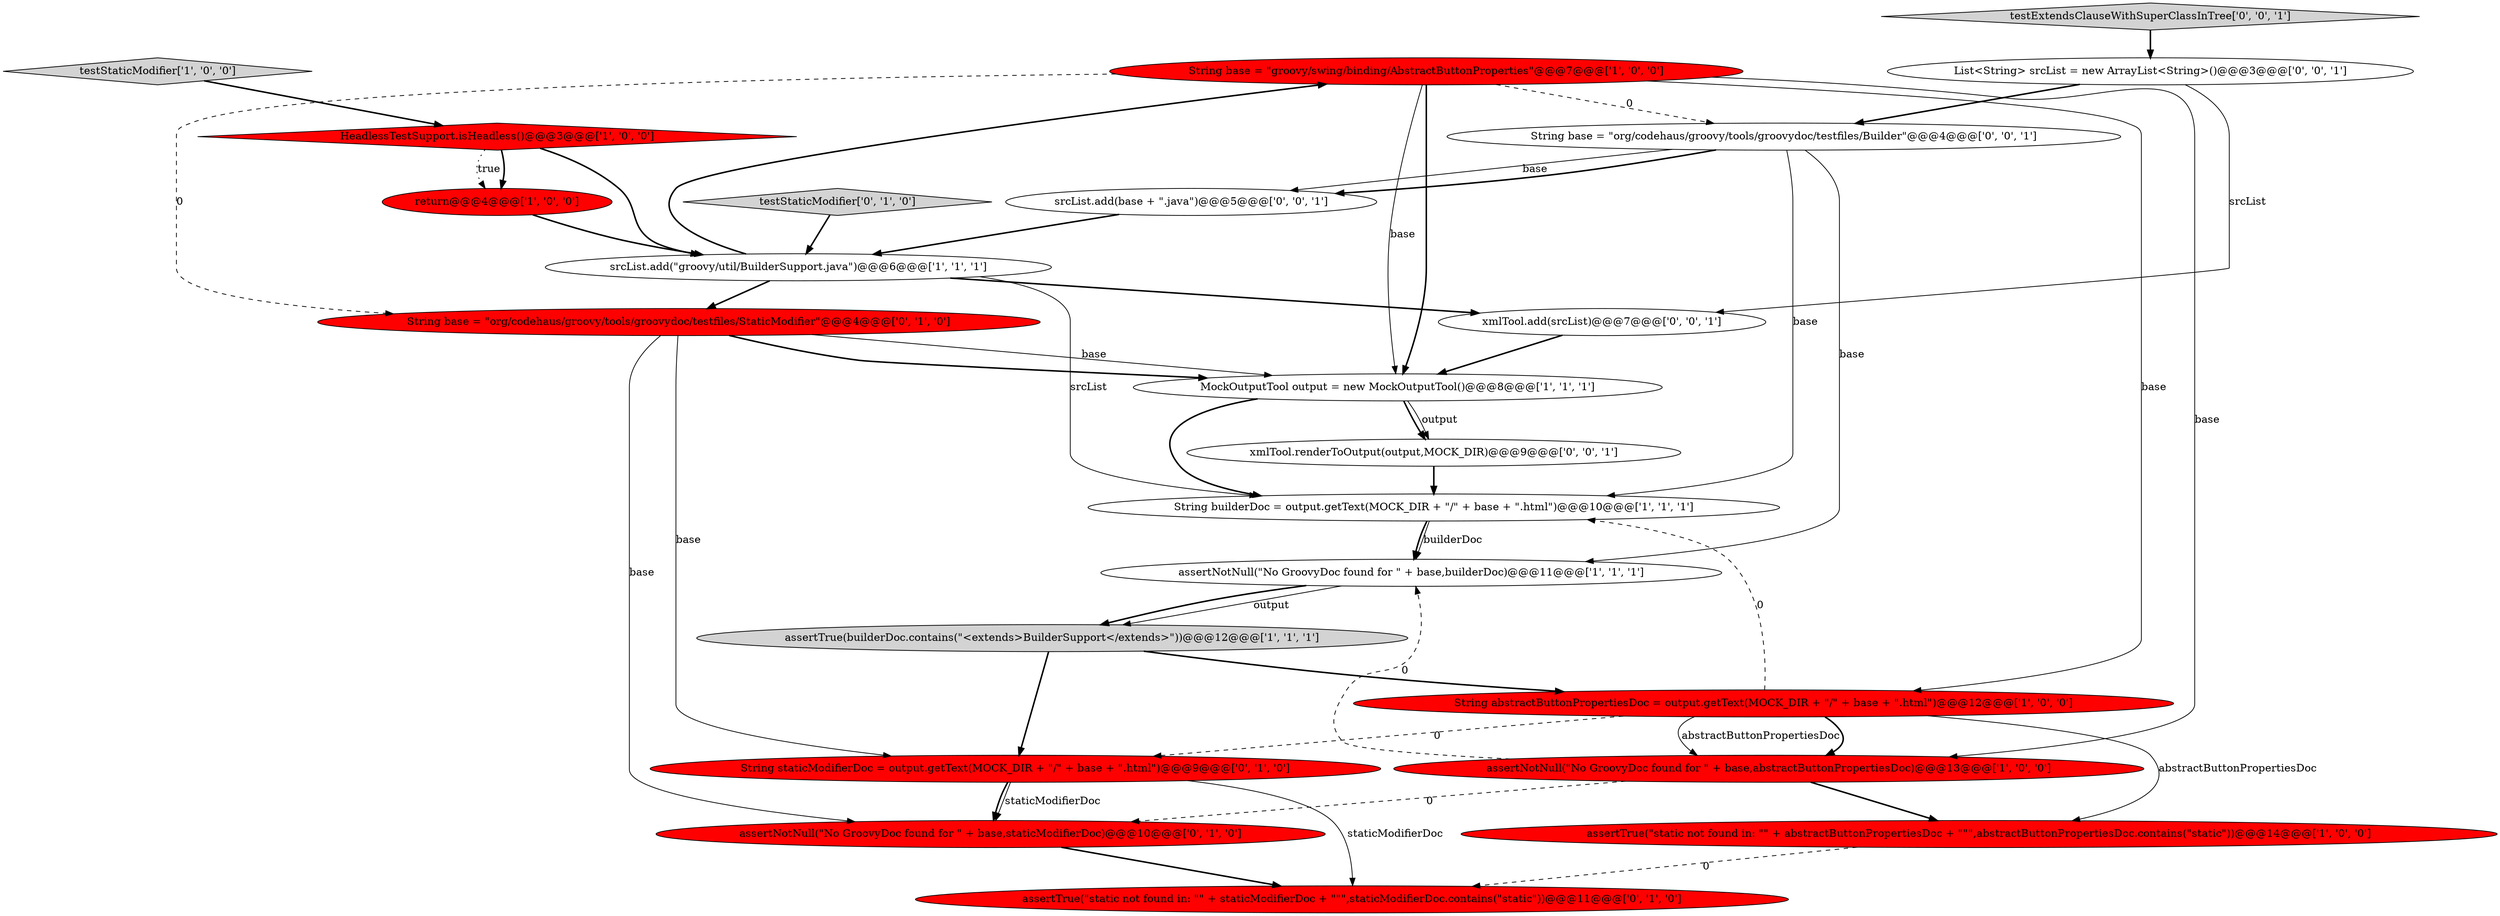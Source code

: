 digraph {
22 [style = filled, label = "xmlTool.add(srcList)@@@7@@@['0', '0', '1']", fillcolor = white, shape = ellipse image = "AAA0AAABBB3BBB"];
0 [style = filled, label = "return@@@4@@@['1', '0', '0']", fillcolor = red, shape = ellipse image = "AAA1AAABBB1BBB"];
16 [style = filled, label = "assertNotNull(\"No GroovyDoc found for \" + base,staticModifierDoc)@@@10@@@['0', '1', '0']", fillcolor = red, shape = ellipse image = "AAA1AAABBB2BBB"];
20 [style = filled, label = "testExtendsClauseWithSuperClassInTree['0', '0', '1']", fillcolor = lightgray, shape = diamond image = "AAA0AAABBB3BBB"];
21 [style = filled, label = "List<String> srcList = new ArrayList<String>()@@@3@@@['0', '0', '1']", fillcolor = white, shape = ellipse image = "AAA0AAABBB3BBB"];
13 [style = filled, label = "testStaticModifier['0', '1', '0']", fillcolor = lightgray, shape = diamond image = "AAA0AAABBB2BBB"];
14 [style = filled, label = "String base = \"org/codehaus/groovy/tools/groovydoc/testfiles/StaticModifier\"@@@4@@@['0', '1', '0']", fillcolor = red, shape = ellipse image = "AAA1AAABBB2BBB"];
6 [style = filled, label = "String abstractButtonPropertiesDoc = output.getText(MOCK_DIR + \"/\" + base + \".html\")@@@12@@@['1', '0', '0']", fillcolor = red, shape = ellipse image = "AAA1AAABBB1BBB"];
2 [style = filled, label = "assertTrue(\"static not found in: \"\" + abstractButtonPropertiesDoc + \"\"\",abstractButtonPropertiesDoc.contains(\"static\"))@@@14@@@['1', '0', '0']", fillcolor = red, shape = ellipse image = "AAA1AAABBB1BBB"];
18 [style = filled, label = "srcList.add(base + \".java\")@@@5@@@['0', '0', '1']", fillcolor = white, shape = ellipse image = "AAA0AAABBB3BBB"];
7 [style = filled, label = "testStaticModifier['1', '0', '0']", fillcolor = lightgray, shape = diamond image = "AAA0AAABBB1BBB"];
5 [style = filled, label = "String base = \"groovy/swing/binding/AbstractButtonProperties\"@@@7@@@['1', '0', '0']", fillcolor = red, shape = ellipse image = "AAA1AAABBB1BBB"];
10 [style = filled, label = "srcList.add(\"groovy/util/BuilderSupport.java\")@@@6@@@['1', '1', '1']", fillcolor = white, shape = ellipse image = "AAA0AAABBB1BBB"];
11 [style = filled, label = "String builderDoc = output.getText(MOCK_DIR + \"/\" + base + \".html\")@@@10@@@['1', '1', '1']", fillcolor = white, shape = ellipse image = "AAA0AAABBB1BBB"];
17 [style = filled, label = "String base = \"org/codehaus/groovy/tools/groovydoc/testfiles/Builder\"@@@4@@@['0', '0', '1']", fillcolor = white, shape = ellipse image = "AAA0AAABBB3BBB"];
1 [style = filled, label = "assertTrue(builderDoc.contains(\"<extends>BuilderSupport</extends>\"))@@@12@@@['1', '1', '1']", fillcolor = lightgray, shape = ellipse image = "AAA0AAABBB1BBB"];
12 [style = filled, label = "String staticModifierDoc = output.getText(MOCK_DIR + \"/\" + base + \".html\")@@@9@@@['0', '1', '0']", fillcolor = red, shape = ellipse image = "AAA1AAABBB2BBB"];
8 [style = filled, label = "HeadlessTestSupport.isHeadless()@@@3@@@['1', '0', '0']", fillcolor = red, shape = diamond image = "AAA1AAABBB1BBB"];
3 [style = filled, label = "MockOutputTool output = new MockOutputTool()@@@8@@@['1', '1', '1']", fillcolor = white, shape = ellipse image = "AAA0AAABBB1BBB"];
15 [style = filled, label = "assertTrue(\"static not found in: \"\" + staticModifierDoc + \"\"\",staticModifierDoc.contains(\"static\"))@@@11@@@['0', '1', '0']", fillcolor = red, shape = ellipse image = "AAA1AAABBB2BBB"];
9 [style = filled, label = "assertNotNull(\"No GroovyDoc found for \" + base,abstractButtonPropertiesDoc)@@@13@@@['1', '0', '0']", fillcolor = red, shape = ellipse image = "AAA1AAABBB1BBB"];
19 [style = filled, label = "xmlTool.renderToOutput(output,MOCK_DIR)@@@9@@@['0', '0', '1']", fillcolor = white, shape = ellipse image = "AAA0AAABBB3BBB"];
4 [style = filled, label = "assertNotNull(\"No GroovyDoc found for \" + base,builderDoc)@@@11@@@['1', '1', '1']", fillcolor = white, shape = ellipse image = "AAA0AAABBB1BBB"];
5->3 [style = bold, label=""];
14->3 [style = bold, label=""];
16->15 [style = bold, label=""];
8->10 [style = bold, label=""];
13->10 [style = bold, label=""];
10->22 [style = bold, label=""];
17->11 [style = solid, label="base"];
21->22 [style = solid, label="srcList"];
5->14 [style = dashed, label="0"];
9->16 [style = dashed, label="0"];
12->15 [style = solid, label="staticModifierDoc"];
9->4 [style = dashed, label="0"];
6->9 [style = solid, label="abstractButtonPropertiesDoc"];
10->14 [style = bold, label=""];
9->2 [style = bold, label=""];
11->4 [style = bold, label=""];
6->11 [style = dashed, label="0"];
6->2 [style = solid, label="abstractButtonPropertiesDoc"];
3->11 [style = bold, label=""];
5->9 [style = solid, label="base"];
17->18 [style = solid, label="base"];
19->11 [style = bold, label=""];
12->16 [style = bold, label=""];
17->4 [style = solid, label="base"];
7->8 [style = bold, label=""];
11->4 [style = solid, label="builderDoc"];
5->3 [style = solid, label="base"];
6->12 [style = dashed, label="0"];
20->21 [style = bold, label=""];
8->0 [style = bold, label=""];
22->3 [style = bold, label=""];
2->15 [style = dashed, label="0"];
14->16 [style = solid, label="base"];
10->11 [style = solid, label="srcList"];
0->10 [style = bold, label=""];
1->6 [style = bold, label=""];
14->12 [style = solid, label="base"];
10->5 [style = bold, label=""];
5->17 [style = dashed, label="0"];
18->10 [style = bold, label=""];
3->19 [style = bold, label=""];
5->6 [style = solid, label="base"];
1->12 [style = bold, label=""];
12->16 [style = solid, label="staticModifierDoc"];
8->0 [style = dotted, label="true"];
4->1 [style = bold, label=""];
14->3 [style = solid, label="base"];
6->9 [style = bold, label=""];
4->1 [style = solid, label="output"];
21->17 [style = bold, label=""];
17->18 [style = bold, label=""];
3->19 [style = solid, label="output"];
}
